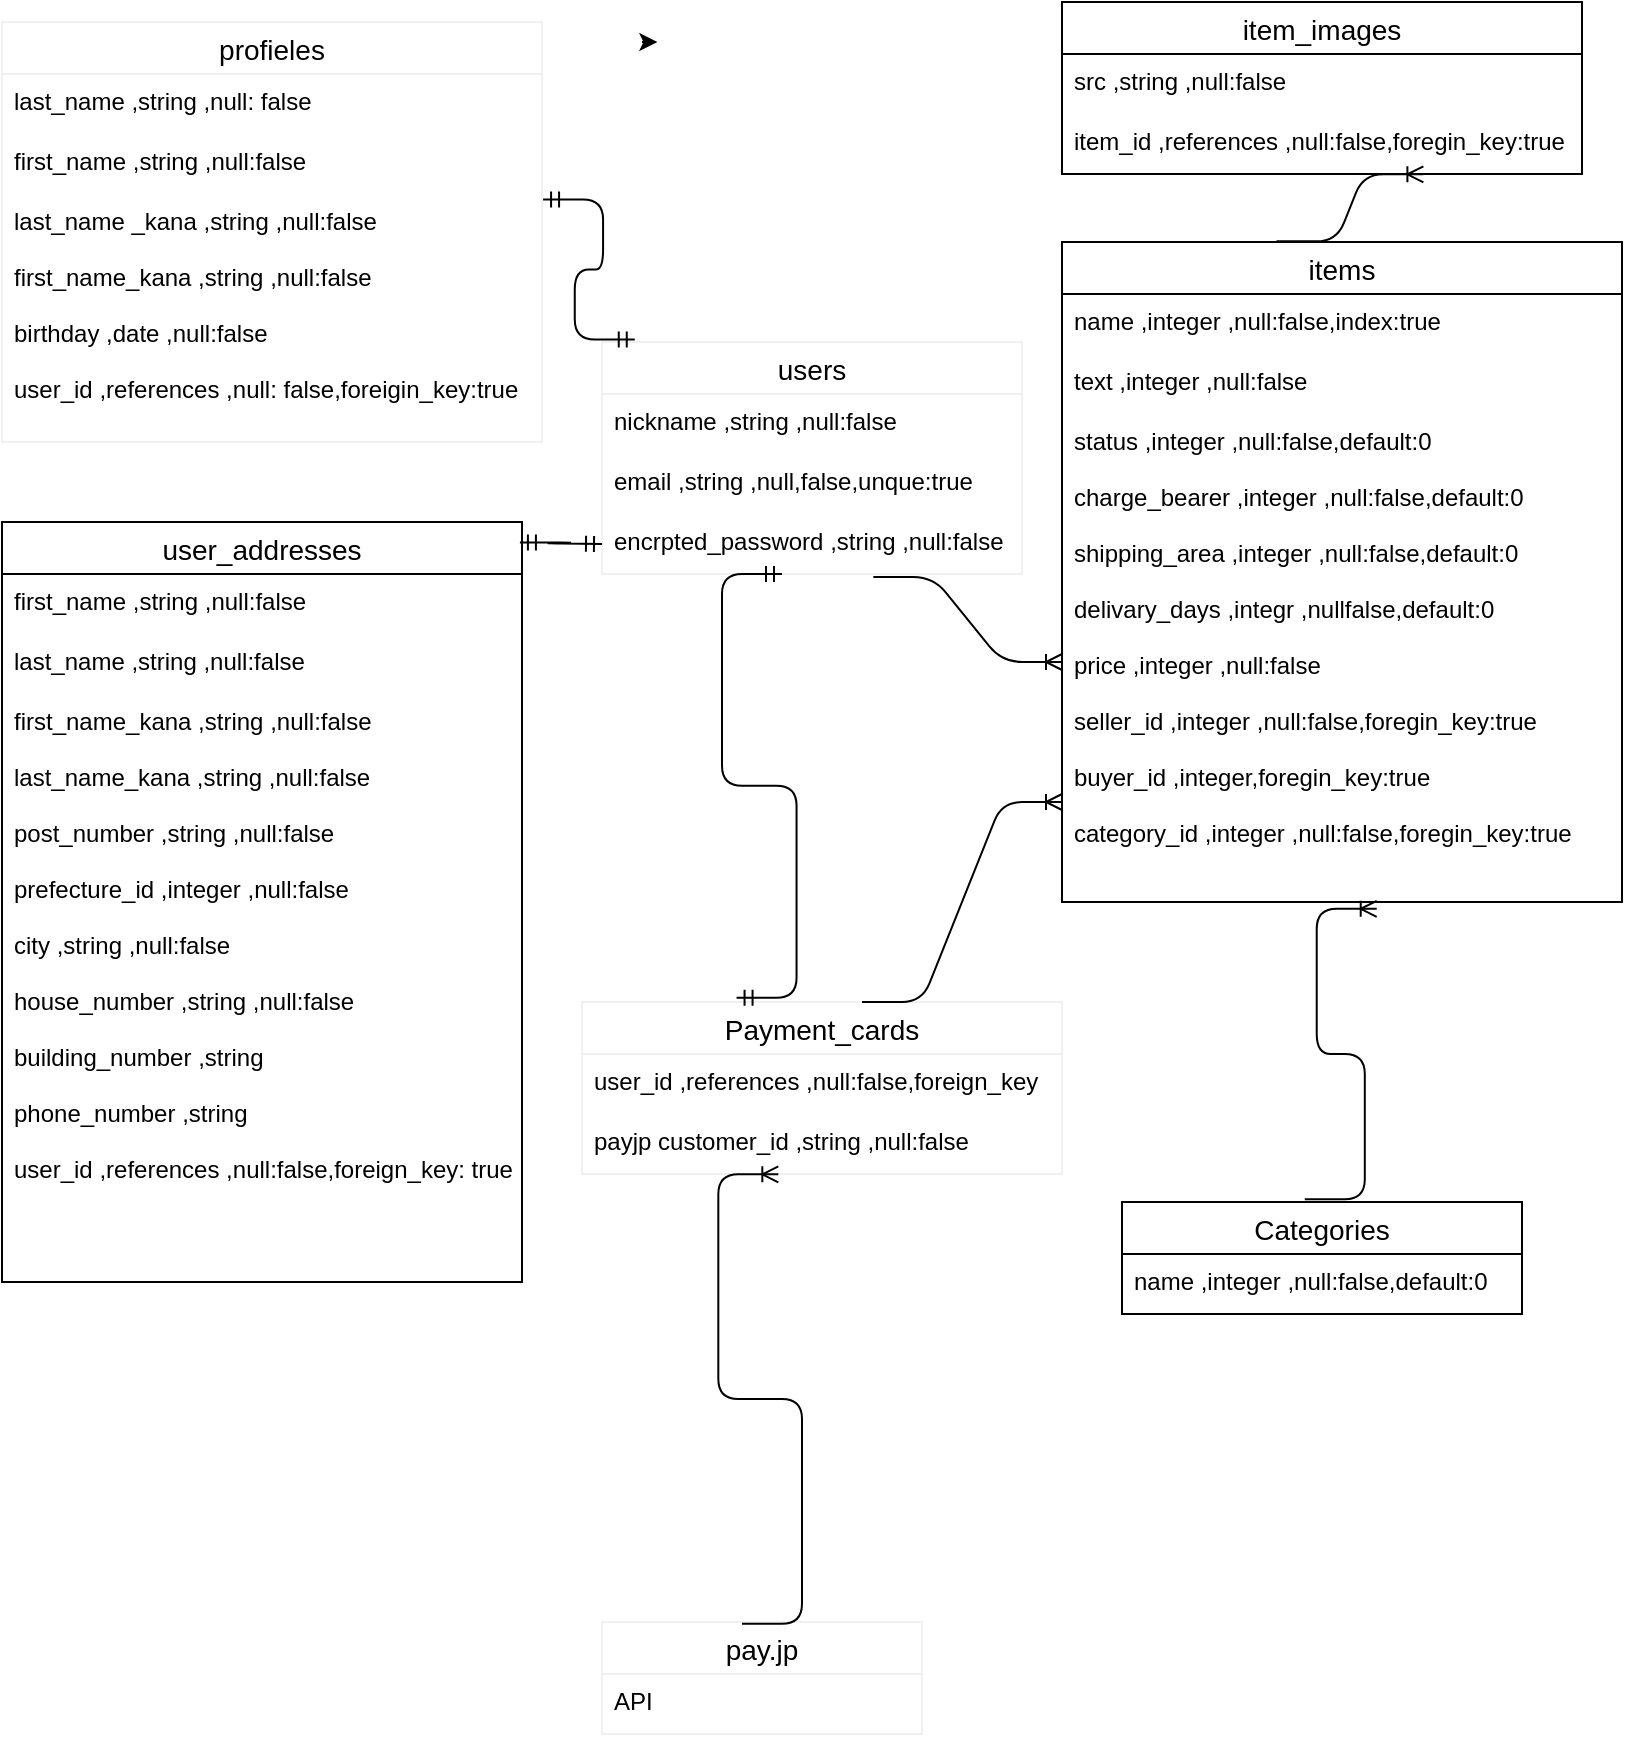 <mxfile>
    <diagram id="Y5r9peVsJ0q9vcZss0R_" name="ページ1">
        <mxGraphModel dx="619" dy="1540" grid="1" gridSize="10" guides="1" tooltips="1" connect="1" arrows="1" fold="1" page="1" pageScale="1" pageWidth="827" pageHeight="1169" math="0" shadow="0">
            <root>
                <mxCell id="0"/>
                <mxCell id="1" parent="0"/>
                <mxCell id="AvC1nVBK0GeLXNqufEMX-20" style="edgeStyle=orthogonalEdgeStyle;rounded=0;orthogonalLoop=1;jettySize=auto;html=1;exitX=0;exitY=0;exitDx=0;exitDy=0;entryX=0.048;entryY=-0.01;entryDx=0;entryDy=0;entryPerimeter=0;" edge="1" parent="1">
                    <mxGeometry relative="1" as="geometry">
                        <mxPoint x="330" y="-1140" as="sourcePoint"/>
                        <mxPoint x="337.68" y="-1140.5" as="targetPoint"/>
                    </mxGeometry>
                </mxCell>
                <mxCell id="AvC1nVBK0GeLXNqufEMX-75" value="users" style="swimlane;fontStyle=0;childLayout=stackLayout;horizontal=1;startSize=26;horizontalStack=0;resizeParent=1;resizeParentMax=0;resizeLast=0;collapsible=1;marginBottom=0;align=center;fontSize=14;strokeColor=#f0f0f0;" vertex="1" parent="1">
                    <mxGeometry x="310" y="-990" width="210" height="116" as="geometry"/>
                </mxCell>
                <mxCell id="AvC1nVBK0GeLXNqufEMX-76" value="nickname ,string ,null:false" style="text;strokeColor=none;fillColor=none;spacingLeft=4;spacingRight=4;overflow=hidden;rotatable=0;points=[[0,0.5],[1,0.5]];portConstraint=eastwest;fontSize=12;" vertex="1" parent="AvC1nVBK0GeLXNqufEMX-75">
                    <mxGeometry y="26" width="210" height="30" as="geometry"/>
                </mxCell>
                <mxCell id="AvC1nVBK0GeLXNqufEMX-77" value="email ,string ,null,false,unque:true" style="text;strokeColor=none;fillColor=none;spacingLeft=4;spacingRight=4;overflow=hidden;rotatable=0;points=[[0,0.5],[1,0.5]];portConstraint=eastwest;fontSize=12;" vertex="1" parent="AvC1nVBK0GeLXNqufEMX-75">
                    <mxGeometry y="56" width="210" height="30" as="geometry"/>
                </mxCell>
                <mxCell id="AvC1nVBK0GeLXNqufEMX-78" value="encrpted_password ,string ,null:false" style="text;strokeColor=none;fillColor=none;spacingLeft=4;spacingRight=4;overflow=hidden;rotatable=0;points=[[0,0.5],[1,0.5]];portConstraint=eastwest;fontSize=12;" vertex="1" parent="AvC1nVBK0GeLXNqufEMX-75">
                    <mxGeometry y="86" width="210" height="30" as="geometry"/>
                </mxCell>
                <mxCell id="AvC1nVBK0GeLXNqufEMX-81" value="Payment_cards" style="swimlane;fontStyle=0;childLayout=stackLayout;horizontal=1;startSize=26;horizontalStack=0;resizeParent=1;resizeParentMax=0;resizeLast=0;collapsible=1;marginBottom=0;align=center;fontSize=14;strokeColor=#f0f0f0;" vertex="1" parent="1">
                    <mxGeometry x="300" y="-660" width="240" height="86" as="geometry"/>
                </mxCell>
                <mxCell id="AvC1nVBK0GeLXNqufEMX-82" value="user_id ,references ,null:false,foreign_key" style="text;strokeColor=none;fillColor=none;spacingLeft=4;spacingRight=4;overflow=hidden;rotatable=0;points=[[0,0.5],[1,0.5]];portConstraint=eastwest;fontSize=12;" vertex="1" parent="AvC1nVBK0GeLXNqufEMX-81">
                    <mxGeometry y="26" width="240" height="30" as="geometry"/>
                </mxCell>
                <mxCell id="AvC1nVBK0GeLXNqufEMX-83" value="payjp customer_id ,string ,null:false" style="text;strokeColor=none;fillColor=none;spacingLeft=4;spacingRight=4;overflow=hidden;rotatable=0;points=[[0,0.5],[1,0.5]];portConstraint=eastwest;fontSize=12;" vertex="1" parent="AvC1nVBK0GeLXNqufEMX-81">
                    <mxGeometry y="56" width="240" height="30" as="geometry"/>
                </mxCell>
                <mxCell id="AvC1nVBK0GeLXNqufEMX-85" value="pay.jp" style="swimlane;fontStyle=0;childLayout=stackLayout;horizontal=1;startSize=26;horizontalStack=0;resizeParent=1;resizeParentMax=0;resizeLast=0;collapsible=1;marginBottom=0;align=center;fontSize=14;strokeColor=#f0f0f0;" vertex="1" parent="1">
                    <mxGeometry x="310" y="-350" width="160" height="56" as="geometry"/>
                </mxCell>
                <mxCell id="AvC1nVBK0GeLXNqufEMX-86" value="API" style="text;strokeColor=none;fillColor=none;spacingLeft=4;spacingRight=4;overflow=hidden;rotatable=0;points=[[0,0.5],[1,0.5]];portConstraint=eastwest;fontSize=12;" vertex="1" parent="AvC1nVBK0GeLXNqufEMX-85">
                    <mxGeometry y="26" width="160" height="30" as="geometry"/>
                </mxCell>
                <mxCell id="AvC1nVBK0GeLXNqufEMX-89" value="profieles" style="swimlane;fontStyle=0;childLayout=stackLayout;horizontal=1;startSize=26;horizontalStack=0;resizeParent=1;resizeParentMax=0;resizeLast=0;collapsible=1;marginBottom=0;align=center;fontSize=14;strokeColor=#f0f0f0;" vertex="1" parent="1">
                    <mxGeometry x="10" y="-1150" width="270" height="210" as="geometry"/>
                </mxCell>
                <mxCell id="AvC1nVBK0GeLXNqufEMX-90" value="last_name ,string ,null: false" style="text;strokeColor=none;fillColor=none;spacingLeft=4;spacingRight=4;overflow=hidden;rotatable=0;points=[[0,0.5],[1,0.5]];portConstraint=eastwest;fontSize=12;" vertex="1" parent="AvC1nVBK0GeLXNqufEMX-89">
                    <mxGeometry y="26" width="270" height="30" as="geometry"/>
                </mxCell>
                <mxCell id="AvC1nVBK0GeLXNqufEMX-91" value="first_name ,string ,null:false" style="text;strokeColor=none;fillColor=none;spacingLeft=4;spacingRight=4;overflow=hidden;rotatable=0;points=[[0,0.5],[1,0.5]];portConstraint=eastwest;fontSize=12;" vertex="1" parent="AvC1nVBK0GeLXNqufEMX-89">
                    <mxGeometry y="56" width="270" height="30" as="geometry"/>
                </mxCell>
                <mxCell id="AvC1nVBK0GeLXNqufEMX-92" value="last_name _kana ,string ,null:false&#10;&#10;first_name_kana ,string ,null:false&#10;&#10;birthday ,date ,null:false&#10;&#10;user_id ,references ,null: false,foreigin_key:true " style="text;strokeColor=none;fillColor=none;spacingLeft=4;spacingRight=4;overflow=hidden;rotatable=0;points=[[0,0.5],[1,0.5]];portConstraint=eastwest;fontSize=12;" vertex="1" parent="AvC1nVBK0GeLXNqufEMX-89">
                    <mxGeometry y="86" width="270" height="124" as="geometry"/>
                </mxCell>
                <mxCell id="AvC1nVBK0GeLXNqufEMX-93" value="user_addresses" style="swimlane;fontStyle=0;childLayout=stackLayout;horizontal=1;startSize=26;horizontalStack=0;resizeParent=1;resizeParentMax=0;resizeLast=0;collapsible=1;marginBottom=0;align=center;fontSize=14;fillColor=none;gradientColor=none;" vertex="1" parent="1">
                    <mxGeometry x="10" y="-900" width="260" height="380" as="geometry"/>
                </mxCell>
                <mxCell id="AvC1nVBK0GeLXNqufEMX-94" value="first_name ,string ,null:false" style="text;strokeColor=none;fillColor=none;spacingLeft=4;spacingRight=4;overflow=hidden;rotatable=0;points=[[0,0.5],[1,0.5]];portConstraint=eastwest;fontSize=12;" vertex="1" parent="AvC1nVBK0GeLXNqufEMX-93">
                    <mxGeometry y="26" width="260" height="30" as="geometry"/>
                </mxCell>
                <mxCell id="AvC1nVBK0GeLXNqufEMX-95" value="last_name ,string ,null:false" style="text;strokeColor=none;fillColor=none;spacingLeft=4;spacingRight=4;overflow=hidden;rotatable=0;points=[[0,0.5],[1,0.5]];portConstraint=eastwest;fontSize=12;" vertex="1" parent="AvC1nVBK0GeLXNqufEMX-93">
                    <mxGeometry y="56" width="260" height="30" as="geometry"/>
                </mxCell>
                <mxCell id="AvC1nVBK0GeLXNqufEMX-96" value="first_name_kana ,string ,null:false&#10;&#10;last_name_kana ,string ,null:false&#10;&#10;post_number ,string ,null:false&#10;&#10;prefecture_id ,integer ,null:false&#10;&#10;city ,string ,null:false&#10;&#10;house_number ,string ,null:false&#10;&#10;building_number ,string&#10;&#10;phone_number ,string&#10;&#10;user_id ,references ,null:false,foreign_key: true&#10;&#10;&#10;&#10;&#10;&#10;&#10;" style="text;strokeColor=none;fillColor=none;spacingLeft=4;spacingRight=4;overflow=hidden;rotatable=0;points=[[0,0.5],[1,0.5]];portConstraint=eastwest;fontSize=12;" vertex="1" parent="AvC1nVBK0GeLXNqufEMX-93">
                    <mxGeometry y="86" width="260" height="294" as="geometry"/>
                </mxCell>
                <mxCell id="AvC1nVBK0GeLXNqufEMX-99" value="item_images" style="swimlane;fontStyle=0;childLayout=stackLayout;horizontal=1;startSize=26;horizontalStack=0;resizeParent=1;resizeParentMax=0;resizeLast=0;collapsible=1;marginBottom=0;align=center;fontSize=14;fillColor=none;gradientColor=none;" vertex="1" parent="1">
                    <mxGeometry x="540" y="-1160" width="260" height="86" as="geometry"/>
                </mxCell>
                <mxCell id="AvC1nVBK0GeLXNqufEMX-100" value="src ,string ,null:false" style="text;strokeColor=none;fillColor=none;spacingLeft=4;spacingRight=4;overflow=hidden;rotatable=0;points=[[0,0.5],[1,0.5]];portConstraint=eastwest;fontSize=12;" vertex="1" parent="AvC1nVBK0GeLXNqufEMX-99">
                    <mxGeometry y="26" width="260" height="30" as="geometry"/>
                </mxCell>
                <mxCell id="AvC1nVBK0GeLXNqufEMX-101" value="item_id ,references ,null:false,foregin_key:true" style="text;strokeColor=none;fillColor=none;spacingLeft=4;spacingRight=4;overflow=hidden;rotatable=0;points=[[0,0.5],[1,0.5]];portConstraint=eastwest;fontSize=12;" vertex="1" parent="AvC1nVBK0GeLXNqufEMX-99">
                    <mxGeometry y="56" width="260" height="30" as="geometry"/>
                </mxCell>
                <mxCell id="AvC1nVBK0GeLXNqufEMX-103" value="items" style="swimlane;fontStyle=0;childLayout=stackLayout;horizontal=1;startSize=26;horizontalStack=0;resizeParent=1;resizeParentMax=0;resizeLast=0;collapsible=1;marginBottom=0;align=center;fontSize=14;fillColor=none;gradientColor=none;" vertex="1" parent="1">
                    <mxGeometry x="540" y="-1040" width="280" height="330" as="geometry"/>
                </mxCell>
                <mxCell id="AvC1nVBK0GeLXNqufEMX-104" value="name ,integer ,null:false,index:true" style="text;strokeColor=none;fillColor=none;spacingLeft=4;spacingRight=4;overflow=hidden;rotatable=0;points=[[0,0.5],[1,0.5]];portConstraint=eastwest;fontSize=12;" vertex="1" parent="AvC1nVBK0GeLXNqufEMX-103">
                    <mxGeometry y="26" width="280" height="30" as="geometry"/>
                </mxCell>
                <mxCell id="AvC1nVBK0GeLXNqufEMX-105" value="text ,integer ,null:false" style="text;strokeColor=none;fillColor=none;spacingLeft=4;spacingRight=4;overflow=hidden;rotatable=0;points=[[0,0.5],[1,0.5]];portConstraint=eastwest;fontSize=12;" vertex="1" parent="AvC1nVBK0GeLXNqufEMX-103">
                    <mxGeometry y="56" width="280" height="30" as="geometry"/>
                </mxCell>
                <mxCell id="AvC1nVBK0GeLXNqufEMX-106" value="status ,integer ,null:false,default:0&#10;&#10;charge_bearer ,integer ,null:false,default:0&#10;&#10;shipping_area ,integer ,null:false,default:0&#10;&#10;delivary_days ,integr ,nullfalse,default:0&#10;&#10;price ,integer ,null:false&#10;&#10;seller_id ,integer ,null:false,foregin_key:true&#10;&#10;buyer_id ,integer,foregin_key:true&#10;&#10;category_id ,integer ,null:false,foregin_key:true&#10;&#10;" style="text;strokeColor=none;fillColor=none;spacingLeft=4;spacingRight=4;overflow=hidden;rotatable=0;points=[[0,0.5],[1,0.5]];portConstraint=eastwest;fontSize=12;" vertex="1" parent="AvC1nVBK0GeLXNqufEMX-103">
                    <mxGeometry y="86" width="280" height="244" as="geometry"/>
                </mxCell>
                <mxCell id="AvC1nVBK0GeLXNqufEMX-107" value="Categories" style="swimlane;fontStyle=0;childLayout=stackLayout;horizontal=1;startSize=26;horizontalStack=0;resizeParent=1;resizeParentMax=0;resizeLast=0;collapsible=1;marginBottom=0;align=center;fontSize=14;fillColor=none;gradientColor=none;" vertex="1" parent="1">
                    <mxGeometry x="570" y="-560" width="200" height="56" as="geometry"/>
                </mxCell>
                <mxCell id="AvC1nVBK0GeLXNqufEMX-108" value="name ,integer ,null:false,default:0" style="text;strokeColor=none;fillColor=none;spacingLeft=4;spacingRight=4;overflow=hidden;rotatable=0;points=[[0,0.5],[1,0.5]];portConstraint=eastwest;fontSize=12;" vertex="1" parent="AvC1nVBK0GeLXNqufEMX-107">
                    <mxGeometry y="26" width="200" height="30" as="geometry"/>
                </mxCell>
                <mxCell id="AvC1nVBK0GeLXNqufEMX-134" value="" style="edgeStyle=entityRelationEdgeStyle;fontSize=12;html=1;endArrow=ERoneToMany;exitX=0.383;exitY=-0.001;exitDx=0;exitDy=0;exitPerimeter=0;entryX=0.695;entryY=1.006;entryDx=0;entryDy=0;entryPerimeter=0;" edge="1" parent="1" source="AvC1nVBK0GeLXNqufEMX-103" target="AvC1nVBK0GeLXNqufEMX-101">
                    <mxGeometry width="100" height="100" relative="1" as="geometry">
                        <mxPoint x="570" y="-990" as="sourcePoint"/>
                        <mxPoint x="670" y="-1090" as="targetPoint"/>
                    </mxGeometry>
                </mxCell>
                <mxCell id="AvC1nVBK0GeLXNqufEMX-135" value="" style="edgeStyle=entityRelationEdgeStyle;fontSize=12;html=1;endArrow=ERoneToMany;exitX=0.457;exitY=-0.024;exitDx=0;exitDy=0;exitPerimeter=0;entryX=0.562;entryY=1.014;entryDx=0;entryDy=0;entryPerimeter=0;" edge="1" parent="1" source="AvC1nVBK0GeLXNqufEMX-107" target="AvC1nVBK0GeLXNqufEMX-106">
                    <mxGeometry width="100" height="100" relative="1" as="geometry">
                        <mxPoint x="610" y="-590" as="sourcePoint"/>
                        <mxPoint x="710" y="-690" as="targetPoint"/>
                    </mxGeometry>
                </mxCell>
                <mxCell id="AvC1nVBK0GeLXNqufEMX-136" value="" style="edgeStyle=entityRelationEdgeStyle;fontSize=12;html=1;endArrow=ERoneToMany;" edge="1" parent="1">
                    <mxGeometry width="100" height="100" relative="1" as="geometry">
                        <mxPoint x="440" y="-660" as="sourcePoint"/>
                        <mxPoint x="540" y="-760" as="targetPoint"/>
                    </mxGeometry>
                </mxCell>
                <mxCell id="AvC1nVBK0GeLXNqufEMX-138" value="" style="edgeStyle=entityRelationEdgeStyle;fontSize=12;html=1;endArrow=ERoneToMany;entryX=0.409;entryY=1.006;entryDx=0;entryDy=0;entryPerimeter=0;" edge="1" parent="1" target="AvC1nVBK0GeLXNqufEMX-83">
                    <mxGeometry width="100" height="100" relative="1" as="geometry">
                        <mxPoint x="380" y="-349.167" as="sourcePoint"/>
                        <mxPoint x="400" y="-620" as="targetPoint"/>
                    </mxGeometry>
                </mxCell>
                <mxCell id="AvC1nVBK0GeLXNqufEMX-140" value="" style="edgeStyle=entityRelationEdgeStyle;fontSize=12;html=1;endArrow=ERoneToMany;exitX=0.646;exitY=1.05;exitDx=0;exitDy=0;exitPerimeter=0;" edge="1" parent="1" source="AvC1nVBK0GeLXNqufEMX-78">
                    <mxGeometry width="100" height="100" relative="1" as="geometry">
                        <mxPoint x="430" y="-840" as="sourcePoint"/>
                        <mxPoint x="540" y="-830" as="targetPoint"/>
                    </mxGeometry>
                </mxCell>
                <mxCell id="AvC1nVBK0GeLXNqufEMX-141" value="" style="edgeStyle=entityRelationEdgeStyle;fontSize=12;html=1;endArrow=ERmandOne;startArrow=ERmandOne;entryX=1.002;entryY=0.022;entryDx=0;entryDy=0;entryPerimeter=0;exitX=0.078;exitY=-0.011;exitDx=0;exitDy=0;exitPerimeter=0;" edge="1" parent="1" source="AvC1nVBK0GeLXNqufEMX-75" target="AvC1nVBK0GeLXNqufEMX-92">
                    <mxGeometry width="100" height="100" relative="1" as="geometry">
                        <mxPoint x="130" y="-920" as="sourcePoint"/>
                        <mxPoint x="230" y="-1020" as="targetPoint"/>
                    </mxGeometry>
                </mxCell>
                <mxCell id="AvC1nVBK0GeLXNqufEMX-142" value="" style="edgeStyle=entityRelationEdgeStyle;fontSize=12;html=1;endArrow=ERmandOne;startArrow=ERmandOne;entryX=0;entryY=0.5;entryDx=0;entryDy=0;exitX=0.996;exitY=0.027;exitDx=0;exitDy=0;exitPerimeter=0;" edge="1" parent="1" source="AvC1nVBK0GeLXNqufEMX-93" target="AvC1nVBK0GeLXNqufEMX-78">
                    <mxGeometry width="100" height="100" relative="1" as="geometry">
                        <mxPoint x="280" y="-889" as="sourcePoint"/>
                        <mxPoint x="230" y="-1020" as="targetPoint"/>
                    </mxGeometry>
                </mxCell>
                <mxCell id="AvC1nVBK0GeLXNqufEMX-143" value="" style="edgeStyle=entityRelationEdgeStyle;fontSize=12;html=1;endArrow=ERmandOne;startArrow=ERmandOne;exitX=0.322;exitY=-0.025;exitDx=0;exitDy=0;exitPerimeter=0;" edge="1" parent="1" source="AvC1nVBK0GeLXNqufEMX-81">
                    <mxGeometry width="100" height="100" relative="1" as="geometry">
                        <mxPoint x="300" y="-774" as="sourcePoint"/>
                        <mxPoint x="400" y="-874" as="targetPoint"/>
                    </mxGeometry>
                </mxCell>
            </root>
        </mxGraphModel>
    </diagram>
</mxfile>